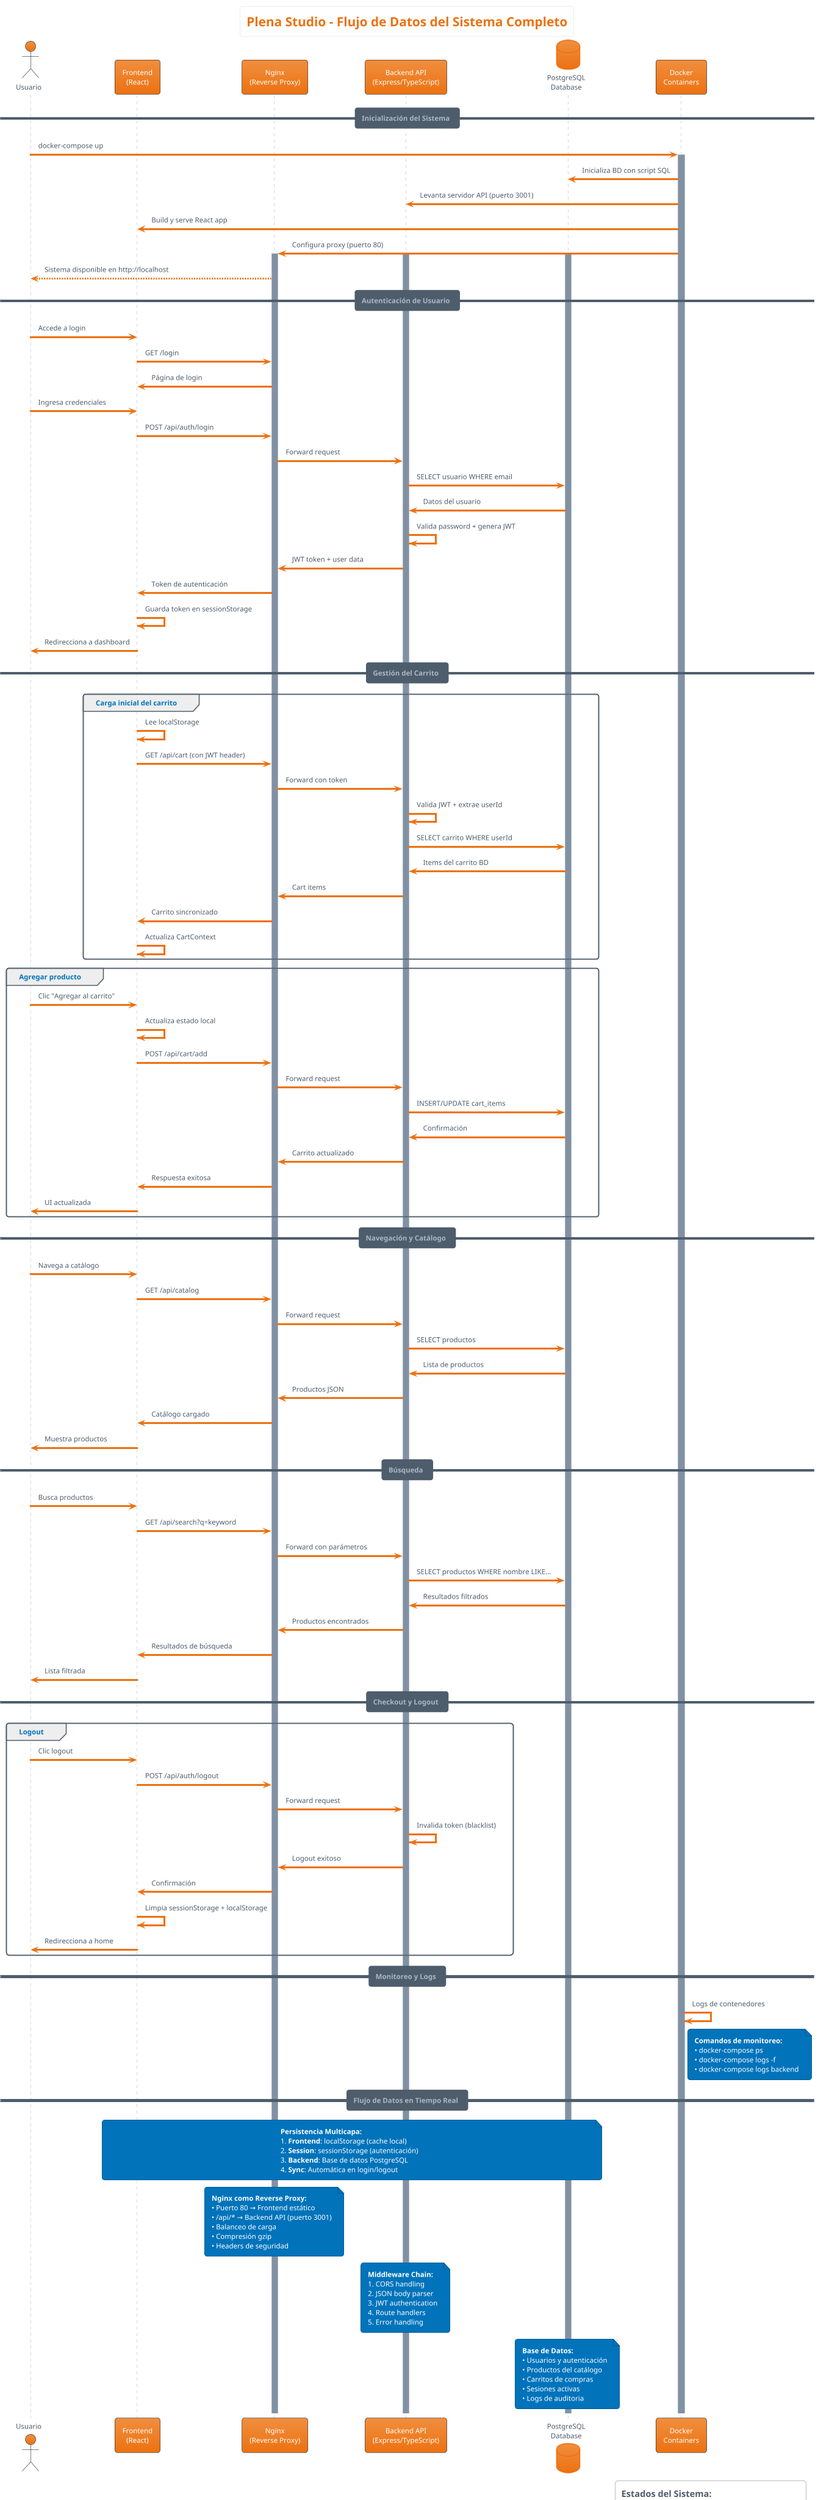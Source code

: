 @startuml flujo-datos-sistema
!define DATA_FLOW
!theme aws-orange

title Plena Studio - Flujo de Datos del Sistema Completo
skinparam defaultFontName Arial
skinparam defaultFontSize 11
skinparam monochrome false
skinparam backgroundColor White
skinparam actorBorderColor Black
skinparam participantBorderColor Black

actor Usuario as user
participant "Frontend\n(React)" as frontend
participant "Nginx\n(Reverse Proxy)" as nginx
participant "Backend API\n(Express/TypeScript)" as backend
database "PostgreSQL\nDatabase" as db
participant "Docker\nContainers" as docker

== Inicialización del Sistema ==

user -> docker : docker-compose up
activate docker
docker -> db : Inicializa BD con script SQL
docker -> backend : Levanta servidor API (puerto 3001)
docker -> frontend : Build y serve React app
docker -> nginx : Configura proxy (puerto 80)
activate nginx
activate backend
activate db
nginx --> user : Sistema disponible en http://localhost

== Autenticación de Usuario ==

user -> frontend : Accede a login
frontend -> nginx : GET /login
nginx -> frontend : Página de login
user -> frontend : Ingresa credenciales
frontend -> nginx : POST /api/auth/login
nginx -> backend : Forward request
backend -> db : SELECT usuario WHERE email
db -> backend : Datos del usuario
backend -> backend : Valida password + genera JWT
backend -> nginx : JWT token + user data
nginx -> frontend : Token de autenticación
frontend -> frontend : Guarda token en sessionStorage
frontend -> user : Redirecciona a dashboard

== Gestión del Carrito ==

group Carga inicial del carrito
  frontend -> frontend : Lee localStorage
  frontend -> nginx : GET /api/cart (con JWT header)
  nginx -> backend : Forward con token
  backend -> backend : Valida JWT + extrae userId
  backend -> db : SELECT carrito WHERE userId
  db -> backend : Items del carrito BD
  backend -> nginx : Cart items
  nginx -> frontend : Carrito sincronizado
  frontend -> frontend : Actualiza CartContext
end

group Agregar producto
  user -> frontend : Clic "Agregar al carrito"
  frontend -> frontend : Actualiza estado local
  frontend -> nginx : POST /api/cart/add
  nginx -> backend : Forward request
  backend -> db : INSERT/UPDATE cart_items
  db -> backend : Confirmación
  backend -> nginx : Carrito actualizado
  nginx -> frontend : Respuesta exitosa
  frontend -> user : UI actualizada
end

== Navegación y Catálogo ==

user -> frontend : Navega a catálogo
frontend -> nginx : GET /api/catalog
nginx -> backend : Forward request
backend -> db : SELECT productos
db -> backend : Lista de productos
backend -> nginx : Productos JSON
nginx -> frontend : Catálogo cargado
frontend -> user : Muestra productos

== Búsqueda ==

user -> frontend : Busca productos
frontend -> nginx : GET /api/search?q=keyword
nginx -> backend : Forward con parámetros
backend -> db : SELECT productos WHERE nombre LIKE...
db -> backend : Resultados filtrados
backend -> nginx : Productos encontrados
nginx -> frontend : Resultados de búsqueda
frontend -> user : Lista filtrada

== Checkout y Logout ==

group Logout
  user -> frontend : Clic logout
  frontend -> nginx : POST /api/auth/logout
  nginx -> backend : Forward request
  backend -> backend : Invalida token (blacklist)
  backend -> nginx : Logout exitoso
  nginx -> frontend : Confirmación
  frontend -> frontend : Limpia sessionStorage + localStorage
  frontend -> user : Redirecciona a home
end

== Monitoreo y Logs ==

docker -> docker : Logs de contenedores
note right of docker
  **Comandos de monitoreo:**
  • docker-compose ps
  • docker-compose logs -f
  • docker-compose logs backend
end note

== Flujo de Datos en Tiempo Real ==

note over frontend, db
  **Persistencia Multicapa:**
  1. **Frontend**: localStorage (cache local)
  2. **Session**: sessionStorage (autenticación)
  3. **Backend**: Base de datos PostgreSQL
  4. **Sync**: Automática en login/logout
end note

note over nginx
  **Nginx como Reverse Proxy:**
  • Puerto 80 → Frontend estático
  • /api/* → Backend API (puerto 3001)
  • Balanceo de carga
  • Compresión gzip
  • Headers de seguridad
end note

note over backend
  **Middleware Chain:**
  1. CORS handling
  2. JSON body parser
  3. JWT authentication
  4. Route handlers
  5. Error handling
end note

note over db
  **Base de Datos:**
  • Usuarios y autenticación
  • Productos del catálogo
  • Carritos de compras
  • Sesiones activas
  • Logs de auditoria
end note

legend right
  **Estados del Sistema:**
  • ✅ Activo: Todos los servicios funcionando
  • 🔄 Sincronizando: Datos en tránsito
  • ❌ Error: Fallo en algún componente
  • 🔐 Autenticado: Usuario con sesión válida
  • 🛒 Carrito: Estado persistente activo
  
  **Puertos Docker:**
  • Frontend: Puerto 80 (Nginx)
  • Backend: Puerto 3001 (Express)
  • Database: Puerto 5432 (PostgreSQL)
  • Interno: Red docker bridge
endlegend

@enduml
